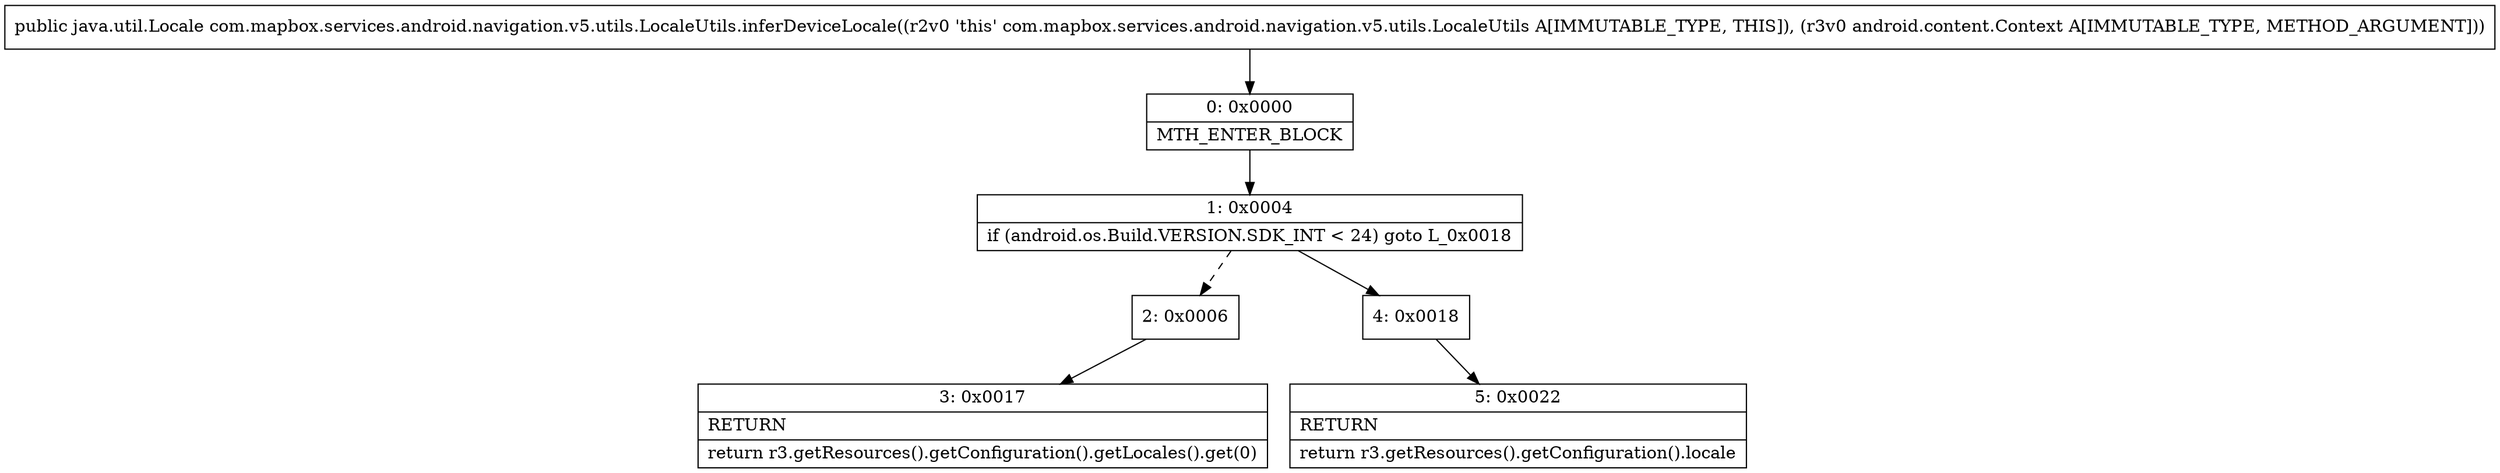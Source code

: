 digraph "CFG forcom.mapbox.services.android.navigation.v5.utils.LocaleUtils.inferDeviceLocale(Landroid\/content\/Context;)Ljava\/util\/Locale;" {
Node_0 [shape=record,label="{0\:\ 0x0000|MTH_ENTER_BLOCK\l}"];
Node_1 [shape=record,label="{1\:\ 0x0004|if (android.os.Build.VERSION.SDK_INT \< 24) goto L_0x0018\l}"];
Node_2 [shape=record,label="{2\:\ 0x0006}"];
Node_3 [shape=record,label="{3\:\ 0x0017|RETURN\l|return r3.getResources().getConfiguration().getLocales().get(0)\l}"];
Node_4 [shape=record,label="{4\:\ 0x0018}"];
Node_5 [shape=record,label="{5\:\ 0x0022|RETURN\l|return r3.getResources().getConfiguration().locale\l}"];
MethodNode[shape=record,label="{public java.util.Locale com.mapbox.services.android.navigation.v5.utils.LocaleUtils.inferDeviceLocale((r2v0 'this' com.mapbox.services.android.navigation.v5.utils.LocaleUtils A[IMMUTABLE_TYPE, THIS]), (r3v0 android.content.Context A[IMMUTABLE_TYPE, METHOD_ARGUMENT])) }"];
MethodNode -> Node_0;
Node_0 -> Node_1;
Node_1 -> Node_2[style=dashed];
Node_1 -> Node_4;
Node_2 -> Node_3;
Node_4 -> Node_5;
}

